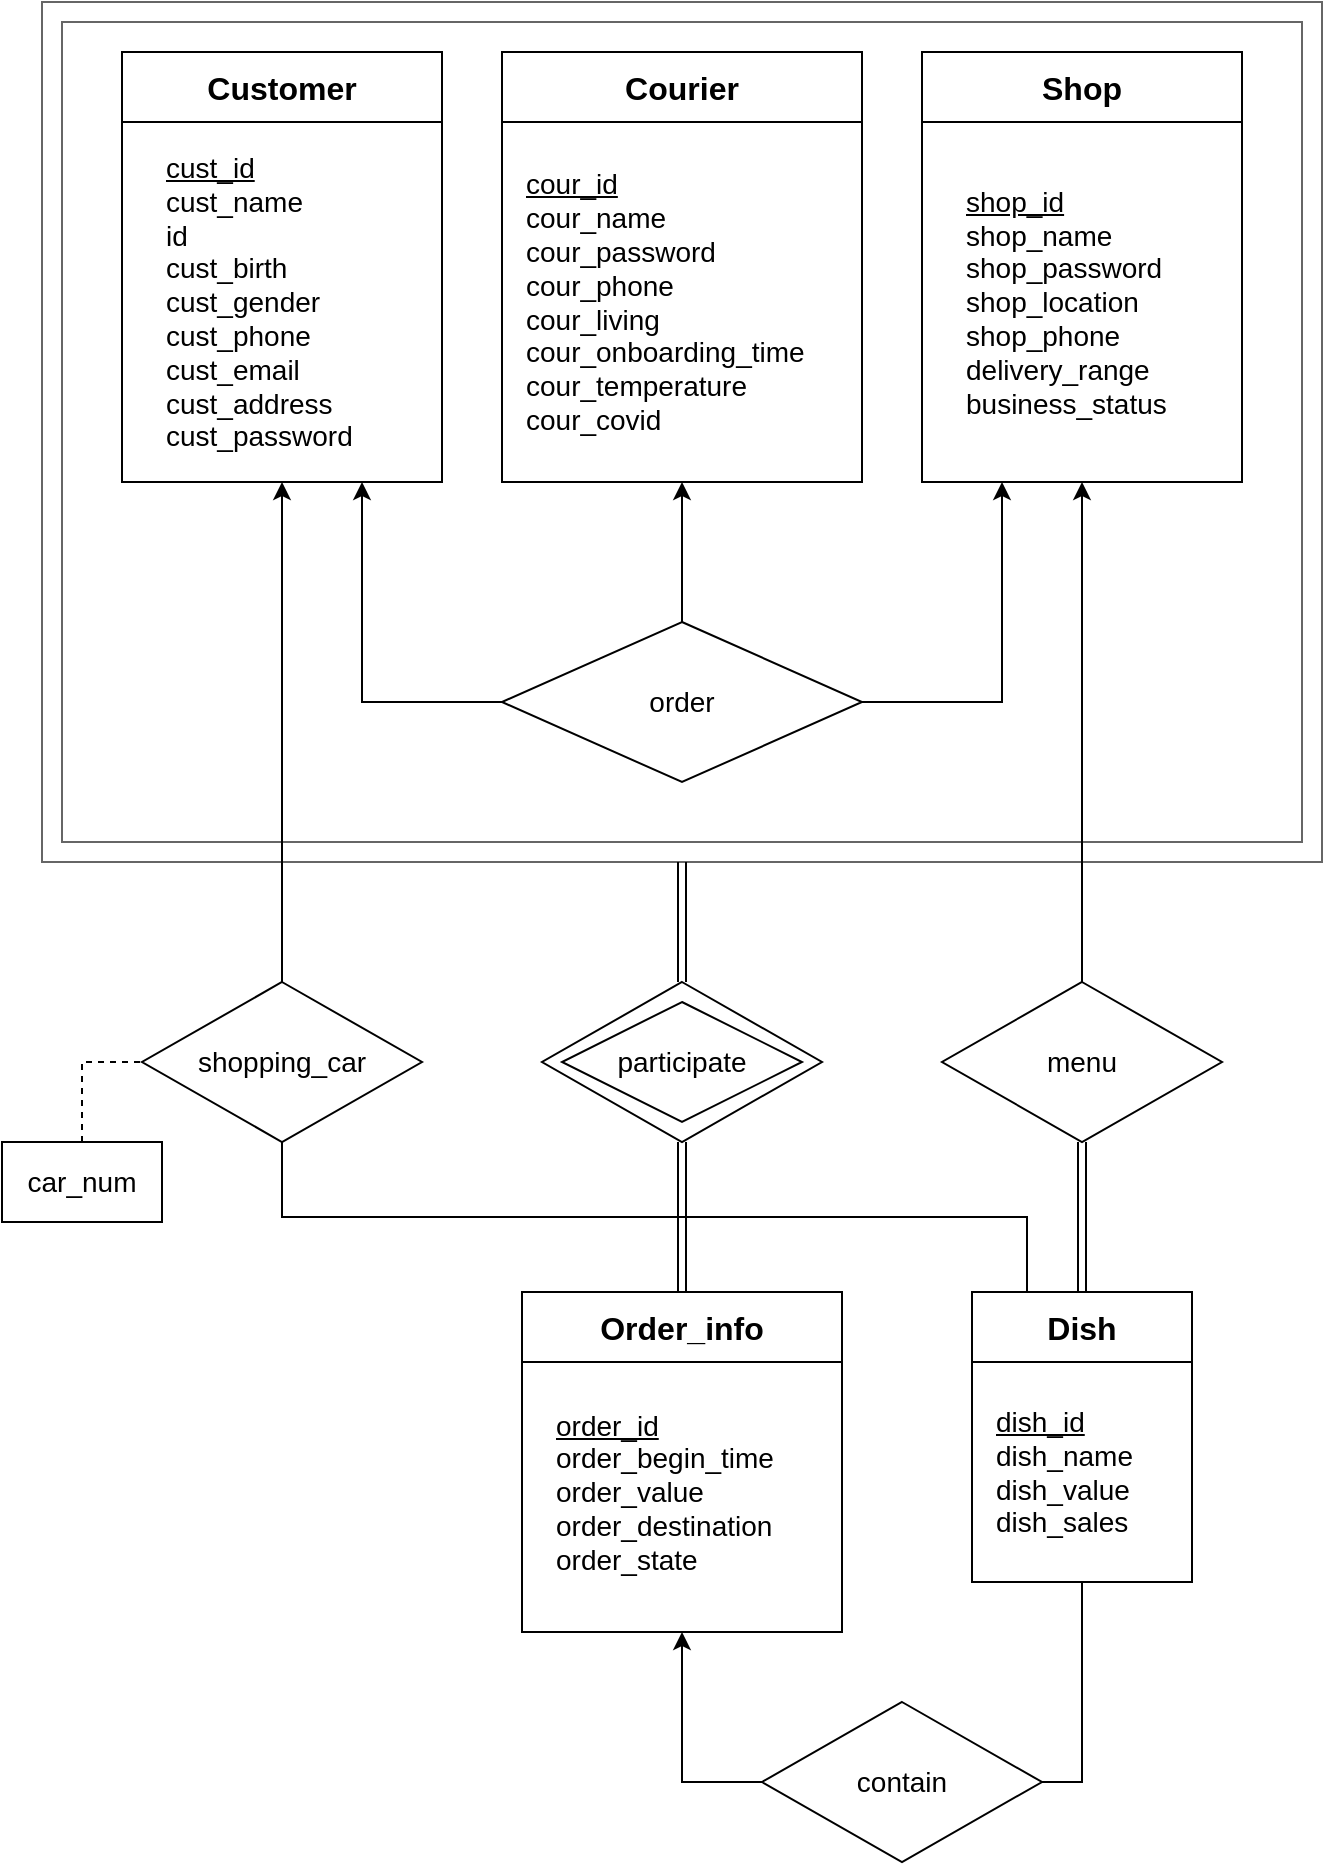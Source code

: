 <mxfile version="20.6.0" type="device"><diagram id="R2lEEEUBdFMjLlhIrx00" name="Page-1"><mxGraphModel dx="842" dy="520" grid="1" gridSize="10" guides="1" tooltips="1" connect="1" arrows="1" fold="1" page="1" pageScale="1" pageWidth="850" pageHeight="1100" math="0" shadow="0" extFonts="Permanent Marker^https://fonts.googleapis.com/css?family=Permanent+Marker"><root><mxCell id="0"/><mxCell id="1" parent="0"/><mxCell id="EePdrvWEHTSM0Qi1HJqk-15" value="" style="rounded=0;whiteSpace=wrap;html=1;fontSize=14;fillColor=none;fontColor=#333333;strokeColor=#666666;perimeterSpacing=0;" vertex="1" parent="1"><mxGeometry x="60" y="70" width="620" height="410" as="geometry"/></mxCell><mxCell id="EePdrvWEHTSM0Qi1HJqk-16" value="" style="rounded=0;whiteSpace=wrap;html=1;fontSize=14;fillColor=none;fontColor=#333333;strokeColor=#666666;perimeterSpacing=0;" vertex="1" parent="1"><mxGeometry x="50" y="60" width="640" height="430" as="geometry"/></mxCell><mxCell id="EePdrvWEHTSM0Qi1HJqk-1" value="Customer" style="swimlane;whiteSpace=wrap;html=1;fontSize=16;startSize=35;" vertex="1" parent="1"><mxGeometry x="90" y="85" width="160" height="215" as="geometry"/></mxCell><mxCell id="EePdrvWEHTSM0Qi1HJqk-2" value="&lt;u&gt;cust_id&lt;/u&gt;&lt;br&gt;&lt;div style=&quot;&quot;&gt;&lt;span style=&quot;background-color: initial;&quot;&gt;cust_name&lt;/span&gt;&lt;/div&gt;&lt;div style=&quot;&quot;&gt;&lt;span style=&quot;background-color: initial;&quot;&gt;id&lt;/span&gt;&lt;/div&gt;&lt;div style=&quot;&quot;&gt;&lt;span style=&quot;background-color: initial;&quot;&gt;cust_birth&lt;/span&gt;&lt;/div&gt;&lt;div style=&quot;&quot;&gt;cust_gender&lt;/div&gt;&lt;div style=&quot;&quot;&gt;cust_phone&lt;/div&gt;&lt;div style=&quot;&quot;&gt;cust_email&lt;/div&gt;&lt;div style=&quot;&quot;&gt;cust_address&lt;/div&gt;&lt;div style=&quot;&quot;&gt;cust_password&lt;/div&gt;" style="text;html=1;align=left;verticalAlign=middle;resizable=0;points=[];autosize=1;strokeColor=none;fillColor=none;fontSize=14;" vertex="1" parent="EePdrvWEHTSM0Qi1HJqk-1"><mxGeometry x="20" y="45" width="120" height="160" as="geometry"/></mxCell><mxCell id="EePdrvWEHTSM0Qi1HJqk-3" value="Shop" style="swimlane;whiteSpace=wrap;html=1;fontSize=16;startSize=35;" vertex="1" parent="1"><mxGeometry x="490" y="85" width="160" height="215" as="geometry"/></mxCell><mxCell id="EePdrvWEHTSM0Qi1HJqk-4" value="&lt;u&gt;shop_id&lt;br&gt;&lt;/u&gt;shop_name&lt;br&gt;shop_password&lt;br&gt;shop_location&lt;br&gt;shop_phone&lt;br&gt;delivery_range&lt;br&gt;business_status" style="text;html=1;align=left;verticalAlign=middle;resizable=0;points=[];autosize=1;strokeColor=none;fillColor=none;fontSize=14;" vertex="1" parent="EePdrvWEHTSM0Qi1HJqk-3"><mxGeometry x="20" y="60" width="120" height="130" as="geometry"/></mxCell><mxCell id="EePdrvWEHTSM0Qi1HJqk-5" value="Courier" style="swimlane;whiteSpace=wrap;html=1;fontSize=16;startSize=35;" vertex="1" parent="1"><mxGeometry x="280" y="85" width="180" height="215" as="geometry"/></mxCell><mxCell id="EePdrvWEHTSM0Qi1HJqk-6" value="&lt;u&gt;cour_id&lt;br&gt;&lt;/u&gt;cour_name&lt;br&gt;cour_password&lt;br&gt;cour_phone&lt;br&gt;cour_living&lt;br&gt;cour_onboarding_time&lt;br&gt;cour_temperature&lt;br&gt;cour_covid" style="text;html=1;align=left;verticalAlign=middle;resizable=0;points=[];autosize=1;strokeColor=none;fillColor=none;fontSize=14;" vertex="1" parent="EePdrvWEHTSM0Qi1HJqk-5"><mxGeometry x="10" y="50" width="160" height="150" as="geometry"/></mxCell><mxCell id="EePdrvWEHTSM0Qi1HJqk-7" value="Order_info" style="swimlane;whiteSpace=wrap;html=1;fontSize=16;startSize=35;" vertex="1" parent="1"><mxGeometry x="290" y="705" width="160" height="170" as="geometry"/></mxCell><mxCell id="EePdrvWEHTSM0Qi1HJqk-8" value="&lt;u&gt;order_id&lt;/u&gt;&lt;br&gt;order_begin_time&lt;br&gt;order_value&lt;br&gt;order_destination&lt;br&gt;order_state" style="text;html=1;align=left;verticalAlign=middle;resizable=0;points=[];autosize=1;strokeColor=none;fillColor=none;fontSize=14;" vertex="1" parent="EePdrvWEHTSM0Qi1HJqk-7"><mxGeometry x="15" y="50" width="130" height="100" as="geometry"/></mxCell><mxCell id="EePdrvWEHTSM0Qi1HJqk-9" value="Dish" style="swimlane;whiteSpace=wrap;html=1;fontSize=16;startSize=35;" vertex="1" parent="1"><mxGeometry x="515" y="705" width="110" height="145" as="geometry"/></mxCell><mxCell id="EePdrvWEHTSM0Qi1HJqk-10" value="&lt;u&gt;dish_id&lt;/u&gt;&lt;br&gt;dish_name&lt;br&gt;dish_value&lt;br&gt;dish_sales" style="text;html=1;align=left;verticalAlign=middle;resizable=0;points=[];autosize=1;strokeColor=none;fillColor=none;fontSize=14;" vertex="1" parent="EePdrvWEHTSM0Qi1HJqk-9"><mxGeometry x="10" y="50" width="90" height="80" as="geometry"/></mxCell><mxCell id="EePdrvWEHTSM0Qi1HJqk-11" value="order" style="rhombus;whiteSpace=wrap;html=1;fontSize=14;" vertex="1" parent="1"><mxGeometry x="280" y="370" width="180" height="80" as="geometry"/></mxCell><mxCell id="EePdrvWEHTSM0Qi1HJqk-12" value="" style="endArrow=classic;html=1;rounded=0;fontSize=14;exitX=0.5;exitY=0;exitDx=0;exitDy=0;entryX=0.5;entryY=1;entryDx=0;entryDy=0;" edge="1" parent="1" source="EePdrvWEHTSM0Qi1HJqk-11" target="EePdrvWEHTSM0Qi1HJqk-5"><mxGeometry width="50" height="50" relative="1" as="geometry"><mxPoint x="200" y="330" as="sourcePoint"/><mxPoint x="250" y="280" as="targetPoint"/></mxGeometry></mxCell><mxCell id="EePdrvWEHTSM0Qi1HJqk-13" value="" style="endArrow=classic;html=1;rounded=0;fontSize=14;exitX=0;exitY=0.5;exitDx=0;exitDy=0;entryX=0.75;entryY=1;entryDx=0;entryDy=0;edgeStyle=orthogonalEdgeStyle;" edge="1" parent="1" source="EePdrvWEHTSM0Qi1HJqk-11" target="EePdrvWEHTSM0Qi1HJqk-1"><mxGeometry width="50" height="50" relative="1" as="geometry"><mxPoint x="210" y="450" as="sourcePoint"/><mxPoint x="260" y="400" as="targetPoint"/></mxGeometry></mxCell><mxCell id="EePdrvWEHTSM0Qi1HJqk-14" value="" style="endArrow=classic;html=1;rounded=0;fontSize=14;exitX=1;exitY=0.5;exitDx=0;exitDy=0;entryX=0.25;entryY=1;entryDx=0;entryDy=0;edgeStyle=orthogonalEdgeStyle;" edge="1" parent="1" source="EePdrvWEHTSM0Qi1HJqk-11" target="EePdrvWEHTSM0Qi1HJqk-3"><mxGeometry width="50" height="50" relative="1" as="geometry"><mxPoint x="520" y="410" as="sourcePoint"/><mxPoint x="570" y="360" as="targetPoint"/></mxGeometry></mxCell><mxCell id="EePdrvWEHTSM0Qi1HJqk-17" value="" style="endArrow=none;html=1;rounded=0;fontSize=14;entryX=0.5;entryY=1;entryDx=0;entryDy=0;exitX=0.5;exitY=0;exitDx=0;exitDy=0;shape=link;" edge="1" parent="1" source="EePdrvWEHTSM0Qi1HJqk-7" target="EePdrvWEHTSM0Qi1HJqk-18"><mxGeometry width="50" height="50" relative="1" as="geometry"><mxPoint x="340" y="580" as="sourcePoint"/><mxPoint x="390" y="530" as="targetPoint"/></mxGeometry></mxCell><mxCell id="EePdrvWEHTSM0Qi1HJqk-19" value="" style="shape=link;rounded=0;orthogonalLoop=1;jettySize=auto;html=1;fontSize=14;" edge="1" parent="1" source="EePdrvWEHTSM0Qi1HJqk-18" target="EePdrvWEHTSM0Qi1HJqk-16"><mxGeometry relative="1" as="geometry"/></mxCell><mxCell id="EePdrvWEHTSM0Qi1HJqk-18" value="participate" style="rhombus;whiteSpace=wrap;html=1;fontSize=14;fillColor=none;" vertex="1" parent="1"><mxGeometry x="300" y="550" width="140" height="80" as="geometry"/></mxCell><mxCell id="EePdrvWEHTSM0Qi1HJqk-20" value="menu" style="rhombus;whiteSpace=wrap;html=1;fontSize=14;fillColor=none;" vertex="1" parent="1"><mxGeometry x="500" y="550" width="140" height="80" as="geometry"/></mxCell><mxCell id="EePdrvWEHTSM0Qi1HJqk-21" value="" style="endArrow=none;html=1;rounded=0;fontSize=14;entryX=0.5;entryY=1;entryDx=0;entryDy=0;exitX=0.5;exitY=0;exitDx=0;exitDy=0;shape=link;" edge="1" parent="1" source="EePdrvWEHTSM0Qi1HJqk-9" target="EePdrvWEHTSM0Qi1HJqk-20"><mxGeometry width="50" height="50" relative="1" as="geometry"><mxPoint x="590" y="695" as="sourcePoint"/><mxPoint x="590" y="620" as="targetPoint"/></mxGeometry></mxCell><mxCell id="EePdrvWEHTSM0Qi1HJqk-22" value="" style="endArrow=classic;html=1;rounded=0;fontSize=14;entryX=0.5;entryY=1;entryDx=0;entryDy=0;exitX=0.5;exitY=0;exitDx=0;exitDy=0;" edge="1" parent="1" source="EePdrvWEHTSM0Qi1HJqk-20" target="EePdrvWEHTSM0Qi1HJqk-3"><mxGeometry width="50" height="50" relative="1" as="geometry"><mxPoint x="570" y="520" as="sourcePoint"/><mxPoint x="580" y="310" as="targetPoint"/></mxGeometry></mxCell><mxCell id="EePdrvWEHTSM0Qi1HJqk-24" value="shopping_car" style="rhombus;whiteSpace=wrap;html=1;fontSize=14;fillColor=none;" vertex="1" parent="1"><mxGeometry x="100" y="550" width="140" height="80" as="geometry"/></mxCell><mxCell id="EePdrvWEHTSM0Qi1HJqk-25" value="" style="endArrow=classic;html=1;rounded=0;fontSize=14;entryX=0.5;entryY=1;entryDx=0;entryDy=0;exitX=0.5;exitY=0;exitDx=0;exitDy=0;" edge="1" parent="1" source="EePdrvWEHTSM0Qi1HJqk-24" target="EePdrvWEHTSM0Qi1HJqk-1"><mxGeometry width="50" height="50" relative="1" as="geometry"><mxPoint x="139.5" y="550" as="sourcePoint"/><mxPoint x="139.5" y="300" as="targetPoint"/></mxGeometry></mxCell><mxCell id="EePdrvWEHTSM0Qi1HJqk-26" value="" style="endArrow=none;html=1;rounded=0;fontSize=14;edgeStyle=orthogonalEdgeStyle;entryX=0.5;entryY=1;entryDx=0;entryDy=0;exitX=0.25;exitY=0;exitDx=0;exitDy=0;" edge="1" parent="1" source="EePdrvWEHTSM0Qi1HJqk-9" target="EePdrvWEHTSM0Qi1HJqk-24"><mxGeometry width="50" height="50" relative="1" as="geometry"><mxPoint x="140" y="720" as="sourcePoint"/><mxPoint x="190" y="670" as="targetPoint"/></mxGeometry></mxCell><mxCell id="EePdrvWEHTSM0Qi1HJqk-27" value="car_num" style="rounded=0;whiteSpace=wrap;html=1;fontSize=14;fillColor=none;" vertex="1" parent="1"><mxGeometry x="30" y="630" width="80" height="40" as="geometry"/></mxCell><mxCell id="EePdrvWEHTSM0Qi1HJqk-28" value="" style="endArrow=none;dashed=1;html=1;rounded=0;fontSize=14;exitX=0.5;exitY=0;exitDx=0;exitDy=0;entryX=0;entryY=0.5;entryDx=0;entryDy=0;edgeStyle=orthogonalEdgeStyle;" edge="1" parent="1" source="EePdrvWEHTSM0Qi1HJqk-27" target="EePdrvWEHTSM0Qi1HJqk-24"><mxGeometry width="50" height="50" relative="1" as="geometry"><mxPoint x="320" y="560" as="sourcePoint"/><mxPoint x="370" y="510" as="targetPoint"/></mxGeometry></mxCell><mxCell id="EePdrvWEHTSM0Qi1HJqk-30" style="edgeStyle=orthogonalEdgeStyle;rounded=0;orthogonalLoop=1;jettySize=auto;html=1;exitX=0;exitY=0.5;exitDx=0;exitDy=0;entryX=0.5;entryY=1;entryDx=0;entryDy=0;fontSize=14;" edge="1" parent="1" source="EePdrvWEHTSM0Qi1HJqk-29" target="EePdrvWEHTSM0Qi1HJqk-7"><mxGeometry relative="1" as="geometry"/></mxCell><mxCell id="EePdrvWEHTSM0Qi1HJqk-29" value="contain" style="rhombus;whiteSpace=wrap;html=1;fontSize=14;fillColor=none;" vertex="1" parent="1"><mxGeometry x="410" y="910" width="140" height="80" as="geometry"/></mxCell><mxCell id="EePdrvWEHTSM0Qi1HJqk-32" value="" style="endArrow=none;html=1;rounded=0;fontSize=14;exitX=1;exitY=0.5;exitDx=0;exitDy=0;entryX=0.5;entryY=1;entryDx=0;entryDy=0;edgeStyle=orthogonalEdgeStyle;" edge="1" parent="1" source="EePdrvWEHTSM0Qi1HJqk-29" target="EePdrvWEHTSM0Qi1HJqk-9"><mxGeometry width="50" height="50" relative="1" as="geometry"><mxPoint x="610" y="950" as="sourcePoint"/><mxPoint x="660" y="900" as="targetPoint"/></mxGeometry></mxCell><mxCell id="EePdrvWEHTSM0Qi1HJqk-33" value="" style="rhombus;whiteSpace=wrap;html=1;fontSize=14;fillColor=none;" vertex="1" parent="1"><mxGeometry x="310" y="560" width="120" height="60" as="geometry"/></mxCell></root></mxGraphModel></diagram></mxfile>
